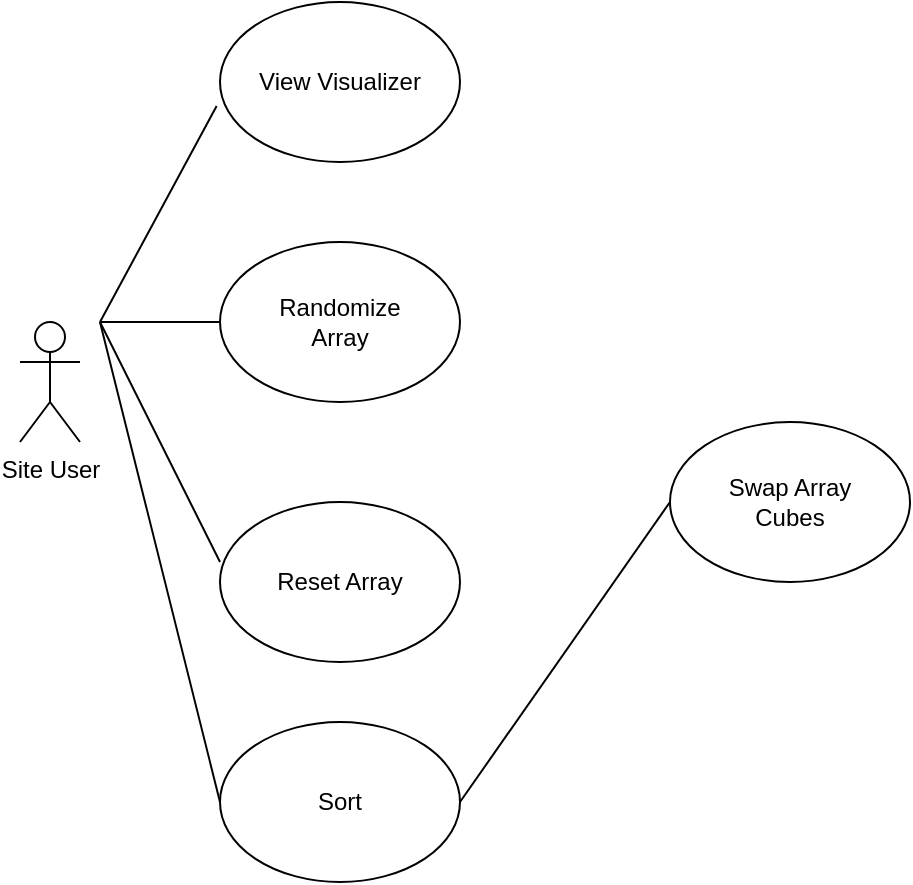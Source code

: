 <mxfile version="16.6.6" type="github">
  <diagram id="evsytnb3PgomK00agQq2" name="Page-1">
    <mxGraphModel dx="735" dy="1049" grid="1" gridSize="10" guides="1" tooltips="1" connect="1" arrows="1" fold="1" page="1" pageScale="1" pageWidth="850" pageHeight="1100" math="0" shadow="0">
      <root>
        <mxCell id="0" />
        <mxCell id="1" parent="0" />
        <mxCell id="OOTLHF-vFM3zC698NcgU-1" value="Site User" style="shape=umlActor;verticalLabelPosition=bottom;verticalAlign=top;html=1;outlineConnect=0;" vertex="1" parent="1">
          <mxGeometry x="100" y="430" width="30" height="60" as="geometry" />
        </mxCell>
        <mxCell id="OOTLHF-vFM3zC698NcgU-2" value="View Visualizer" style="ellipse;whiteSpace=wrap;html=1;" vertex="1" parent="1">
          <mxGeometry x="200" y="270" width="120" height="80" as="geometry" />
        </mxCell>
        <mxCell id="OOTLHF-vFM3zC698NcgU-3" value="Randomize&lt;br&gt;Array" style="ellipse;whiteSpace=wrap;html=1;" vertex="1" parent="1">
          <mxGeometry x="200" y="390" width="120" height="80" as="geometry" />
        </mxCell>
        <mxCell id="OOTLHF-vFM3zC698NcgU-4" value="Sort" style="ellipse;whiteSpace=wrap;html=1;" vertex="1" parent="1">
          <mxGeometry x="200" y="630" width="120" height="80" as="geometry" />
        </mxCell>
        <mxCell id="OOTLHF-vFM3zC698NcgU-5" value="Swap Array&lt;br&gt;Cubes" style="ellipse;whiteSpace=wrap;html=1;" vertex="1" parent="1">
          <mxGeometry x="425" y="480" width="120" height="80" as="geometry" />
        </mxCell>
        <mxCell id="OOTLHF-vFM3zC698NcgU-6" value="Reset Array" style="ellipse;whiteSpace=wrap;html=1;" vertex="1" parent="1">
          <mxGeometry x="200" y="520" width="120" height="80" as="geometry" />
        </mxCell>
        <mxCell id="OOTLHF-vFM3zC698NcgU-7" value="" style="endArrow=none;html=1;rounded=0;entryX=-0.014;entryY=0.65;entryDx=0;entryDy=0;entryPerimeter=0;" edge="1" parent="1" target="OOTLHF-vFM3zC698NcgU-2">
          <mxGeometry width="50" height="50" relative="1" as="geometry">
            <mxPoint x="140" y="430" as="sourcePoint" />
            <mxPoint x="180" y="370" as="targetPoint" />
          </mxGeometry>
        </mxCell>
        <mxCell id="OOTLHF-vFM3zC698NcgU-8" value="" style="endArrow=none;html=1;rounded=0;" edge="1" parent="1">
          <mxGeometry width="50" height="50" relative="1" as="geometry">
            <mxPoint x="140" y="430" as="sourcePoint" />
            <mxPoint x="200" y="430" as="targetPoint" />
          </mxGeometry>
        </mxCell>
        <mxCell id="OOTLHF-vFM3zC698NcgU-9" value="" style="endArrow=none;html=1;rounded=0;entryX=0;entryY=0.375;entryDx=0;entryDy=0;entryPerimeter=0;" edge="1" parent="1" target="OOTLHF-vFM3zC698NcgU-6">
          <mxGeometry width="50" height="50" relative="1" as="geometry">
            <mxPoint x="140" y="430" as="sourcePoint" />
            <mxPoint x="400" y="490" as="targetPoint" />
          </mxGeometry>
        </mxCell>
        <mxCell id="OOTLHF-vFM3zC698NcgU-10" value="" style="endArrow=none;html=1;rounded=0;entryX=0;entryY=0.5;entryDx=0;entryDy=0;" edge="1" parent="1" target="OOTLHF-vFM3zC698NcgU-4">
          <mxGeometry width="50" height="50" relative="1" as="geometry">
            <mxPoint x="140" y="430" as="sourcePoint" />
            <mxPoint x="400" y="490" as="targetPoint" />
          </mxGeometry>
        </mxCell>
        <mxCell id="OOTLHF-vFM3zC698NcgU-11" value="" style="endArrow=none;html=1;rounded=0;exitX=1;exitY=0.5;exitDx=0;exitDy=0;entryX=0;entryY=0.5;entryDx=0;entryDy=0;" edge="1" parent="1" source="OOTLHF-vFM3zC698NcgU-4" target="OOTLHF-vFM3zC698NcgU-5">
          <mxGeometry width="50" height="50" relative="1" as="geometry">
            <mxPoint x="350" y="540" as="sourcePoint" />
            <mxPoint x="400" y="490" as="targetPoint" />
          </mxGeometry>
        </mxCell>
      </root>
    </mxGraphModel>
  </diagram>
</mxfile>
